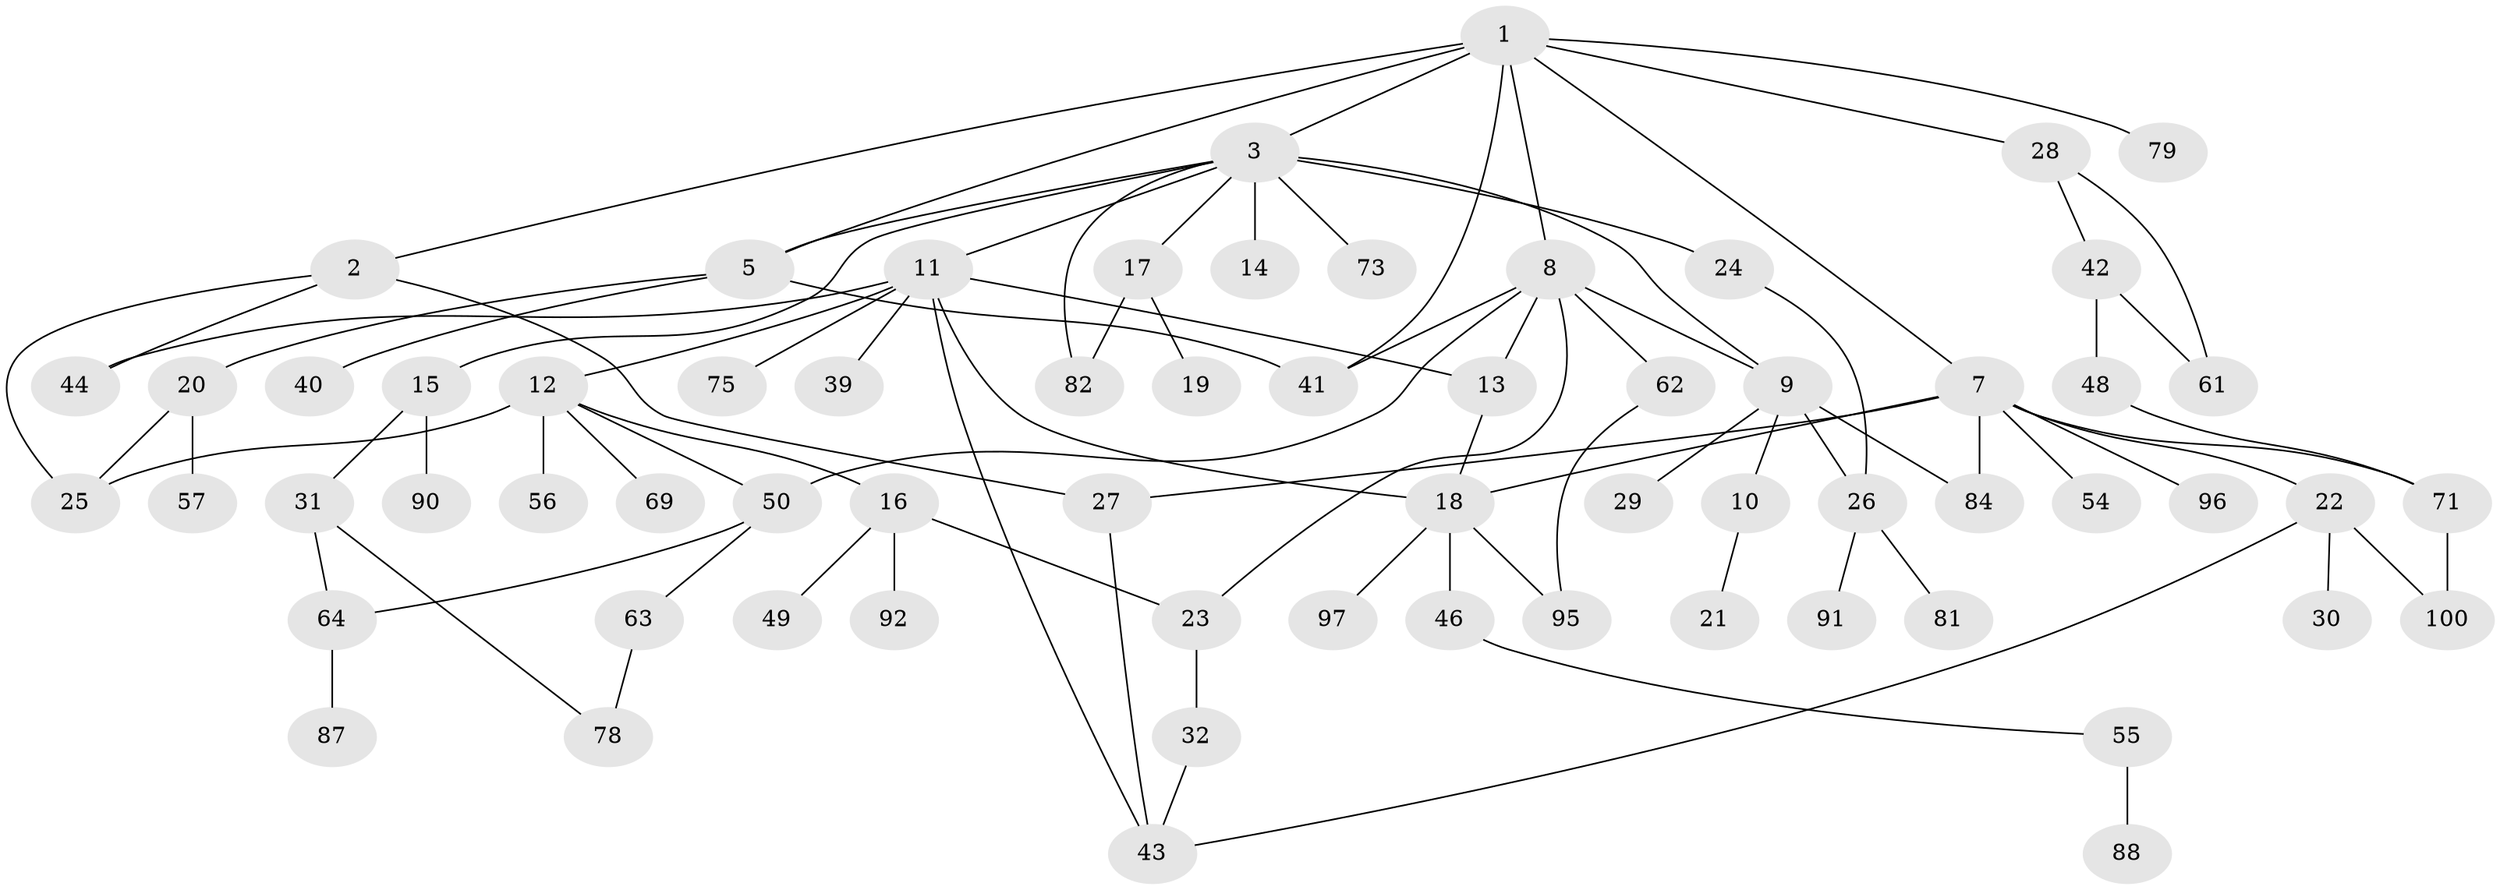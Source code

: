 // original degree distribution, {3: 0.29, 9: 0.01, 7: 0.02, 5: 0.02, 4: 0.09, 6: 0.03, 2: 0.22, 1: 0.32}
// Generated by graph-tools (version 1.1) at 2025/38/02/21/25 10:38:51]
// undirected, 66 vertices, 90 edges
graph export_dot {
graph [start="1"]
  node [color=gray90,style=filled];
  1 [super="+4"];
  2 [super="+37"];
  3 [super="+6"];
  5;
  7 [super="+70"];
  8 [super="+33"];
  9;
  10 [super="+59"];
  11 [super="+58"];
  12 [super="+38"];
  13 [super="+52"];
  14;
  15 [super="+85"];
  16 [super="+45"];
  17 [super="+74"];
  18 [super="+35"];
  19 [super="+65"];
  20 [super="+47"];
  21;
  22 [super="+34"];
  23 [super="+89"];
  24 [super="+72"];
  25;
  26 [super="+60"];
  27 [super="+86"];
  28 [super="+36"];
  29;
  30;
  31 [super="+76"];
  32 [super="+53"];
  39 [super="+51"];
  40 [super="+68"];
  41 [super="+93"];
  42;
  43 [super="+77"];
  44;
  46 [super="+80"];
  48;
  49;
  50;
  54;
  55;
  56;
  57;
  61 [super="+67"];
  62 [super="+66"];
  63;
  64 [super="+83"];
  69;
  71 [super="+98"];
  73;
  75;
  78;
  79;
  81;
  82;
  84;
  87;
  88;
  90;
  91 [super="+94"];
  92;
  95 [super="+99"];
  96;
  97;
  100;
  1 -- 2;
  1 -- 3;
  1 -- 5;
  1 -- 7;
  1 -- 8;
  1 -- 41;
  1 -- 28;
  1 -- 79;
  2 -- 27;
  2 -- 25;
  2 -- 44;
  3 -- 5;
  3 -- 9;
  3 -- 14;
  3 -- 17;
  3 -- 24 [weight=2];
  3 -- 73;
  3 -- 11;
  3 -- 82;
  3 -- 15;
  5 -- 20;
  5 -- 40;
  5 -- 41;
  7 -- 22;
  7 -- 27;
  7 -- 54;
  7 -- 84;
  7 -- 96;
  7 -- 71;
  7 -- 18;
  8 -- 50;
  8 -- 9;
  8 -- 62;
  8 -- 23;
  8 -- 13;
  8 -- 41;
  9 -- 10;
  9 -- 26;
  9 -- 29;
  9 -- 84;
  10 -- 21;
  11 -- 12;
  11 -- 13;
  11 -- 18;
  11 -- 39;
  11 -- 43;
  11 -- 75;
  11 -- 44;
  12 -- 16;
  12 -- 50;
  12 -- 56;
  12 -- 25;
  12 -- 69;
  13 -- 18;
  15 -- 31;
  15 -- 90;
  16 -- 23;
  16 -- 92;
  16 -- 49;
  17 -- 19;
  17 -- 82;
  18 -- 46;
  18 -- 97;
  18 -- 95;
  20 -- 25;
  20 -- 57;
  22 -- 30;
  22 -- 100;
  22 -- 43;
  23 -- 32;
  24 -- 26;
  26 -- 81;
  26 -- 91;
  27 -- 43;
  28 -- 42;
  28 -- 61;
  31 -- 78;
  31 -- 64;
  32 -- 43;
  42 -- 48;
  42 -- 61;
  46 -- 55;
  48 -- 71;
  50 -- 63;
  50 -- 64;
  55 -- 88;
  62 -- 95;
  63 -- 78;
  64 -- 87;
  71 -- 100;
}
